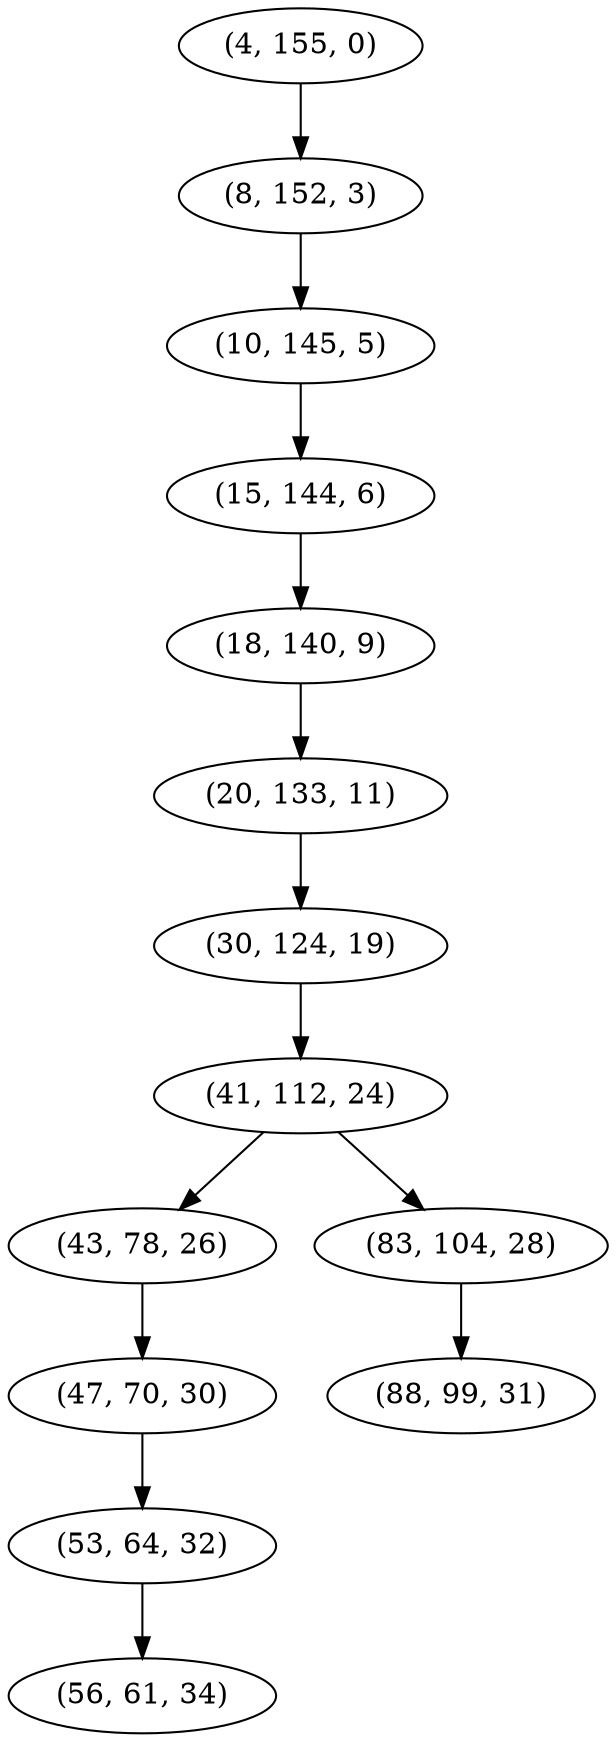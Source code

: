 digraph tree {
    "(4, 155, 0)";
    "(8, 152, 3)";
    "(10, 145, 5)";
    "(15, 144, 6)";
    "(18, 140, 9)";
    "(20, 133, 11)";
    "(30, 124, 19)";
    "(41, 112, 24)";
    "(43, 78, 26)";
    "(47, 70, 30)";
    "(53, 64, 32)";
    "(56, 61, 34)";
    "(83, 104, 28)";
    "(88, 99, 31)";
    "(4, 155, 0)" -> "(8, 152, 3)";
    "(8, 152, 3)" -> "(10, 145, 5)";
    "(10, 145, 5)" -> "(15, 144, 6)";
    "(15, 144, 6)" -> "(18, 140, 9)";
    "(18, 140, 9)" -> "(20, 133, 11)";
    "(20, 133, 11)" -> "(30, 124, 19)";
    "(30, 124, 19)" -> "(41, 112, 24)";
    "(41, 112, 24)" -> "(43, 78, 26)";
    "(41, 112, 24)" -> "(83, 104, 28)";
    "(43, 78, 26)" -> "(47, 70, 30)";
    "(47, 70, 30)" -> "(53, 64, 32)";
    "(53, 64, 32)" -> "(56, 61, 34)";
    "(83, 104, 28)" -> "(88, 99, 31)";
}
